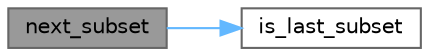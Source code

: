 digraph "next_subset"
{
 // LATEX_PDF_SIZE
  bgcolor="transparent";
  edge [fontname=Helvetica,fontsize=10,labelfontname=Helvetica,labelfontsize=10];
  node [fontname=Helvetica,fontsize=10,shape=box,height=0.2,width=0.4];
  rankdir="LR";
  Node1 [id="Node000001",label="next_subset",height=0.2,width=0.4,color="gray40", fillcolor="grey60", style="filled", fontcolor="black",tooltip=" "];
  Node1 -> Node2 [id="edge2_Node000001_Node000002",color="steelblue1",style="solid",tooltip=" "];
  Node2 [id="Node000002",label="is_last_subset",height=0.2,width=0.4,color="grey40", fillcolor="white", style="filled",URL="$analyze-blocking-sizes_8cpp.html#a45fda07fdf2d33a6927664e3d3e0ee9c",tooltip=" "];
}

